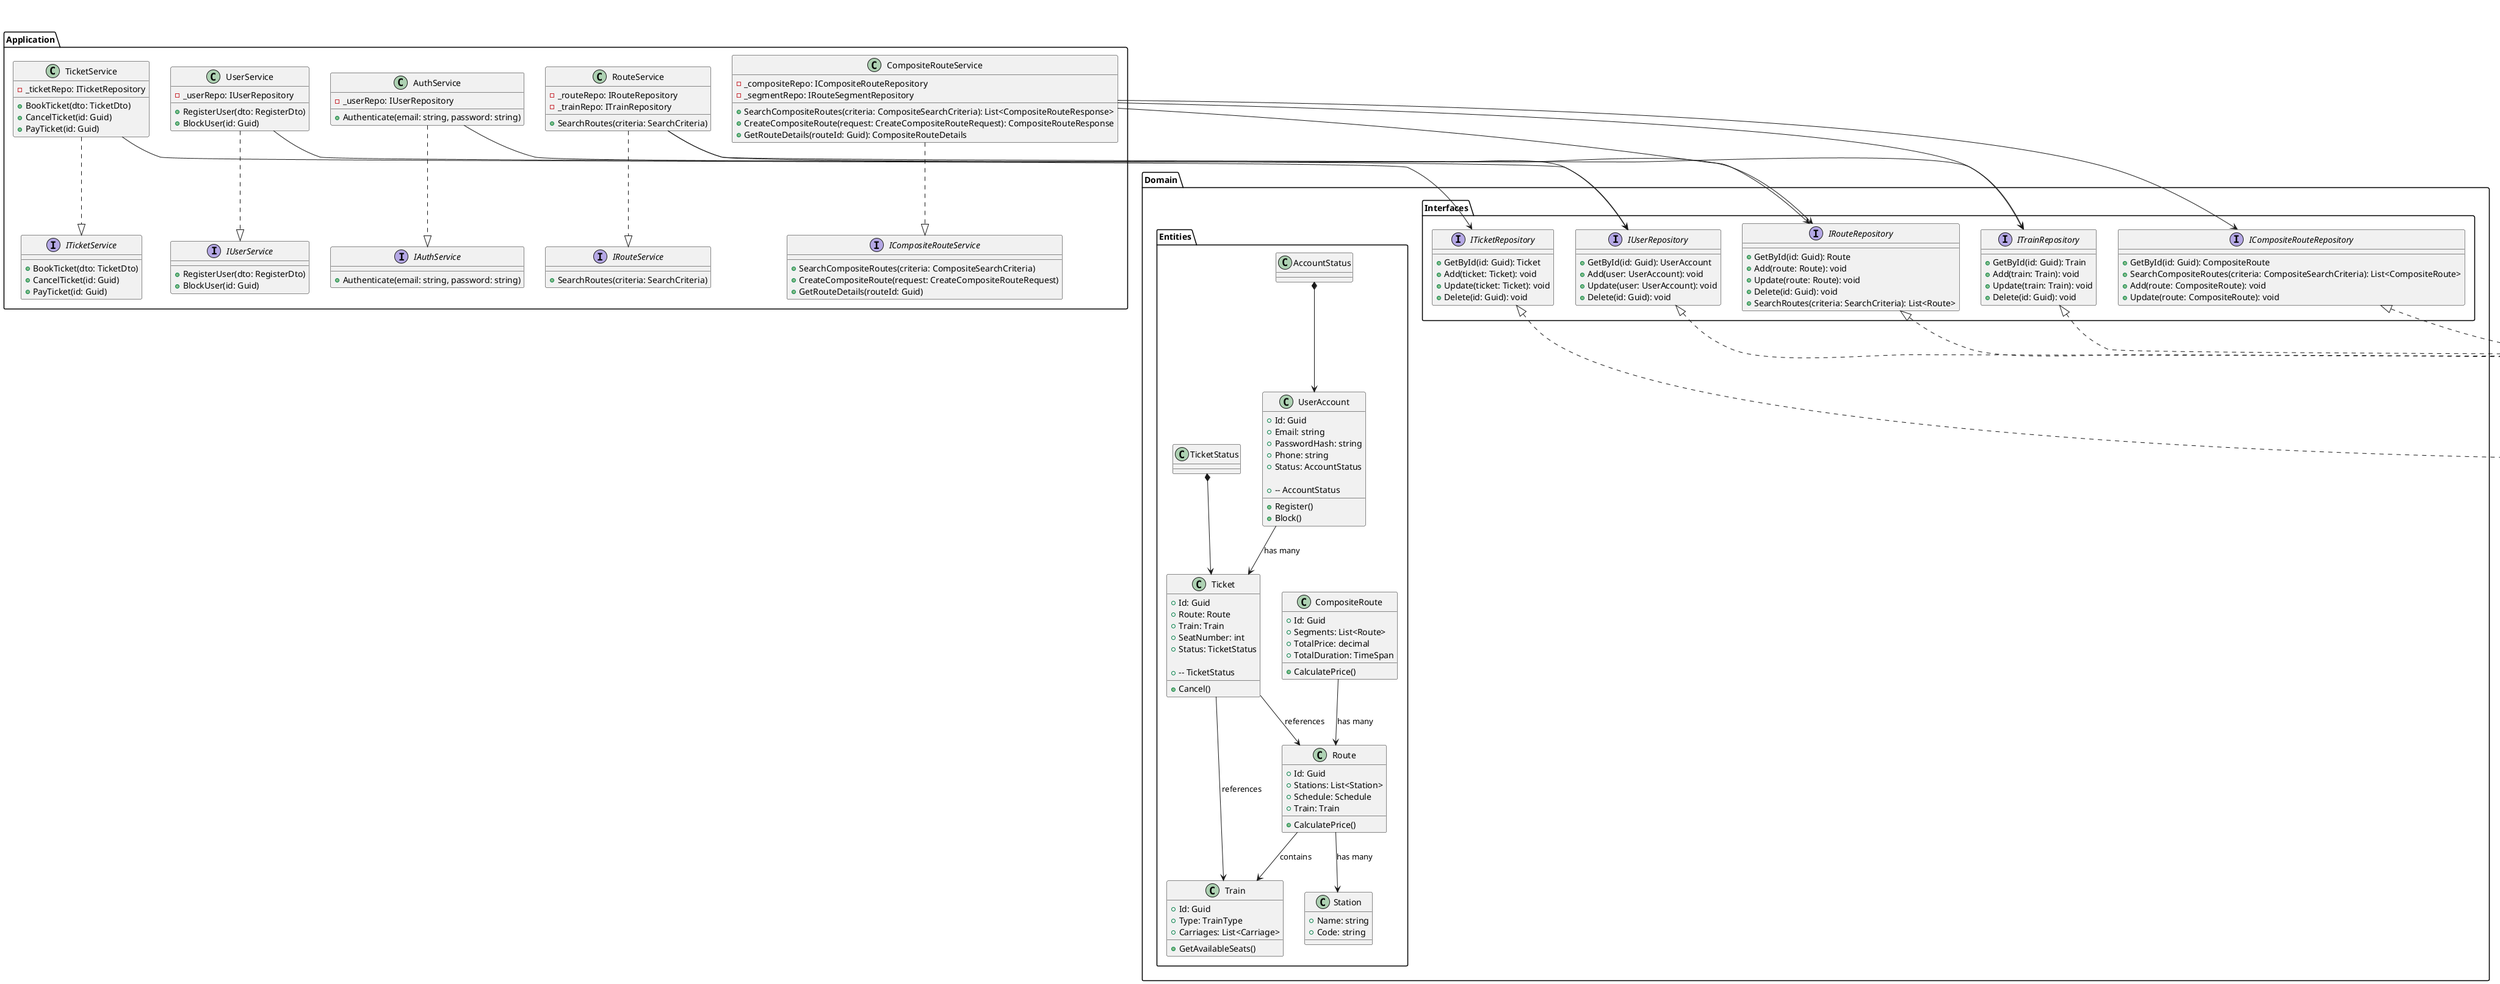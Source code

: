 @startuml

'#########################
'### Domain Layer ###
'#########################

package "Domain" {
  package "Entities" {
    class UserAccount {
      +Id: Guid
      +Email: string
      +PasswordHash: string
      +Phone: string
      +Status: AccountStatus
      +Register()
      +Block()
      
      +-- AccountStatus
    }
  
    class Ticket {
      +Id: Guid
      +Route: Route
      +Train: Train
      +SeatNumber: int
      +Status: TicketStatus
      +Cancel()
      
      +-- TicketStatus
    }
  
    class Route {
      +Id: Guid
      +Stations: List<Station>
      +Schedule: Schedule
      +Train: Train
      +CalculatePrice()
    }
  
    class Train {
      +Id: Guid
      +Type: TrainType
      +Carriages: List<Carriage>
      +GetAvailableSeats()
    }
  
    class Station {
      +Name: string
      +Code: string
    }
   
   
    class CompositeRoute {
      +Id: Guid
      +Segments: List<Route>
      +TotalPrice: decimal
      +TotalDuration: TimeSpan
      +CalculatePrice()
    }

    
    
    AccountStatus*-->UserAccount
    TicketStatus*-->Ticket
  

  }
  package "Interfaces" {
    interface IUserRepository {
      +GetById(id: Guid): UserAccount
      +Add(user: UserAccount): void
      +Update(user: UserAccount): void
      +Delete(id: Guid): void
    }
  
    interface ITicketRepository {
      +GetById(id: Guid): Ticket
      +Add(ticket: Ticket): void
      +Update(ticket: Ticket): void
      +Delete(id: Guid): void
    }
  
    interface IRouteRepository {
      +GetById(id: Guid): Route
      +Add(route: Route): void
      +Update(route: Route): void
      +Delete(id: Guid): void
      +SearchRoutes(criteria: SearchCriteria): List<Route>
    }
  
    interface ITrainRepository {
      +GetById(id: Guid): Train
      +Add(train: Train): void
      +Update(train: Train): void
      +Delete(id: Guid): void
    }
    
    interface ICompositeRouteRepository {
        +GetById(id: Guid): CompositeRoute
        +SearchCompositeRoutes(criteria: CompositeSearchCriteria): List<CompositeRoute>
        +Add(route: CompositeRoute): void
        +Update(route: CompositeRoute): void
    }
  }

}

'#############################
'### Application Layer ###
'#############################

package "Application" {
    interface IUserService {
       +RegisterUser(dto: RegisterDto)
       +BlockUser(id: Guid)
    }
  
    interface ITicketService {
      +BookTicket(dto: TicketDto)
      +CancelTicket(id: Guid)
      +PayTicket(id: Guid)
    }
  
    interface IRouteService {
      +SearchRoutes(criteria: SearchCriteria)
    }
  
    interface IAuthService {
      +Authenticate(email: string, password: string)
    }
    
    interface ICompositeRouteService {
        +SearchCompositeRoutes(criteria: CompositeSearchCriteria)
        +CreateCompositeRoute(request: CreateCompositeRouteRequest)
        +GetRouteDetails(routeId: Guid)
    }  
  
   '#############################
   '### Реализации сервисов ###
   '#############################
    class UserService {
      -_userRepo: IUserRepository
      +RegisterUser(dto: RegisterDto)
      +BlockUser(id: Guid)
    }
  
    class TicketService {
      -_ticketRepo: ITicketRepository
      +BookTicket(dto: TicketDto)
      +CancelTicket(id: Guid)
      +PayTicket(id: Guid)
    }
  
    class RouteService {
      -_routeRepo: IRouteRepository
      -_trainRepo: ITrainRepository
      +SearchRoutes(criteria: SearchCriteria)
    }
  
    class AuthService {
      -_userRepo: IUserRepository
      +Authenticate(email: string, password: string)
    }
    
    class CompositeRouteService {
        -_compositeRepo: ICompositeRouteRepository
        -_segmentRepo: IRouteSegmentRepository
        +SearchCompositeRoutes(criteria: CompositeSearchCriteria): List<CompositeRouteResponse>
        +CreateCompositeRoute(request: CreateCompositeRouteRequest): CompositeRouteResponse
        +GetRouteDetails(routeId: Guid): CompositeRouteDetails
    }
  
    '#############################
    '### Связи реализации ###
    '#############################
    UserService ..|> IUserService
    TicketService ..|> ITicketService
    RouteService ..|> IRouteService
    AuthService ..|> IAuthService
    CompositeRouteService ..|> ICompositeRouteService
  
    '#############################
    '### Зависимости ###
    '#############################
    UserService --> IUserRepository
    AuthService --> IUserRepository
    TicketService --> ITicketRepository
    RouteService --> IRouteRepository
    RouteService --> ITrainRepository
    CompositeRouteService --> ICompositeRouteRepository
    CompositeRouteService --> IRouteRepository
    CompositeRouteService --> ITrainRepository
}

'###############################
'### Infrastructure Layer ###
'###############################

package "Infrastructure" {
    package "Repositories" {
      class UserRepository {
        +GetById(id: Guid): UserAccount
        +Add(user: UserAccount): void
        +Update(user: UserAccount): void
        +Delete(id: Guid): void
      }
    
      class TicketRepository {
        +GetById(id: Guid): Ticket
        +Add(ticket: Ticket): void
        +Update(ticket: Ticket): void
        +Delete(id: Guid): void
      }
    
      class RouteRepository {
        +GetById(id: Guid): Route
        +Add(route: Route): void
        +Update(route: Route): void
        +Delete(id: Guid): void
        +SearchRoutes(criteria: SearchCriteria): List<Route>
      }
    
      class TrainRepository {
        +GetById(id: Guid): Train
        +Add(train: Train): void
        +Update(train: Train): void
        +Delete(id: Guid): void
      }
      
      class CompositeRouteRepository {
          +GetById(id: Guid): CompositeRoute
          +SearchCompositeRoutes(criteria: CompositeSearchCriteria): List<CompositeRoute>
          +Add(route: CompositeRoute): void
          +Update(route: CompositeRoute): void
      }
    }
}

'###############################
'### Presentation Layer ###
'###############################

package "Presentation" {
  package "Controllers" {
    class AuthController {
      -_authService: IAuthService
      -_mapper: AuthMapper
      +Register(request: RegisterRequest): UserAccountResponse
      +Login(request: LoginRequest): AuthResponse
    }

    class RoutesController {
      -_routeService: IRouteService
      -_mapper: RouteMapper
      +Search(request: SearchRequest): List<RouteResponse>
      +GetSchedule(routeId: Guid): ScheduleResponse
    }

    class TicketsController {
      -_ticketService: ITicketService
      -_mapper: TicketMapper
      +BookTicket(request: BookTicketRequest): TicketResponse
      +CancelTicket(request: CancelTicketRequest): OperationResponse
      +PayTicket(request: PaymentRequest): PaymentResponse
    }
    
    class ComplexRoutesController {
      -_service: IComplexRouteService
      -_mapper: ComplexRouteMapper
      +SearchComplexRoutes(request: SearchComplexRouteRequest): ActionResult<ComplexRouteResponse>
      +CreateComplexRoute(request: CreateComplexRouteRequest): ActionResult<ComplexRouteResponse>
      +GetRouteDetails(id: Guid): ActionResult<ComplexRouteDetailsResponse>
    }
  }

  package "Models" {
    package "Requests" {
      class RegisterRequest {
        +Email: string
        +Password: string
        +Phone: string
      }

      class LoginRequest {
        +Email: string
        +Password: string
      }

      class SearchRequest {
        +From: string
        +To: string
        +Date: DateTime
      }

      class BookTicketRequest {
        +RouteId: Guid
        +TrainId: Guid
        +SeatNumber: int
      }

      class CancelTicketRequest {
        +TicketId: Guid
      }

      class PaymentRequest {
        +TicketId: Guid
        +CardNumber: string
      }
      
      
      class SearchComplexRouteRequest {
        +FromStation: string
        +ToStation: string
        +Date: DateTime
      }
       
      
    }

    package "Responses" {
      class UserAccountResponse {
        +Id: Guid
        +Email: string
        +Status: string
      }

      class AuthResponse {
        +Token: string
        +Expires: DateTime
      }

      class RouteResponse {
        +Id: Guid
        +Stations: List<string>
        +Price: decimal
        +Duration: TimeSpan
      }

      class TicketResponse {
        +Id: Guid
        +Status: string
        +SeatNumber: int
        +RouteInfo: RouteResponse
      }

      class ScheduleResponse {
        +Departure: DateTime
        +Arrival: DateTime
        +Stations: List<ScheduleItem>
      }

      class PaymentResponse {
        +Success: bool
        +TransactionId: string
      }

      class OperationResponse {
        +Success: bool
        +Message: string
      }
      
      
      class ComplexRouteResponse {
        +Id: Guid
        +TotalPrice: decimal
        +TotalDuration: string
        +SegmentsCount: int
      }      
    }
  }

  package "Mappers" {
    
  }
}

' #############################
' ### Связи между компонентами ###
' #############################

AuthController --> RegisterRequest
AuthController --> LoginRequest
AuthController --> UserAccountResponse
AuthController --> AuthResponse 

RoutesController --> SearchRequest
RoutesController --> RouteResponse 
RoutesController --> ScheduleResponse 

TicketsController --> BookTicketRequest 
TicketsController --> CancelTicketRequest
TicketsController --> PaymentRequest 
TicketsController --> TicketResponse
TicketsController --> PaymentResponse 
TicketsController --> OperationResponse 

ComplexRoutesController --> SearchComplexRouteRequest
ComplexRoutesController --> ComplexRouteResponse
ComplexRoutesController --> ScheduleResponse 


'#############################
'### Связи ###
'#############################

Domain.Interfaces.IUserRepository <|.. Infrastructure.Repositories.UserRepository
Domain.Interfaces.ITicketRepository <|.. Infrastructure.Repositories.TicketRepository

' IUserRepository <|.. UserRepository
' ITicketRepository <|.. TicketRepository
IRouteRepository <|.. RouteRepository
ITrainRepository <|.. TrainRepository
ICompositeRouteRepository <|.. CompositeRouteRepository

' Связи между классами
Ticket --> Route : references
Ticket --> Train : references
Route --> Train : contains
Route --> Station : has many
CompositeRoute --> Route : has many
UserAccount --> Ticket : has many
@enduml